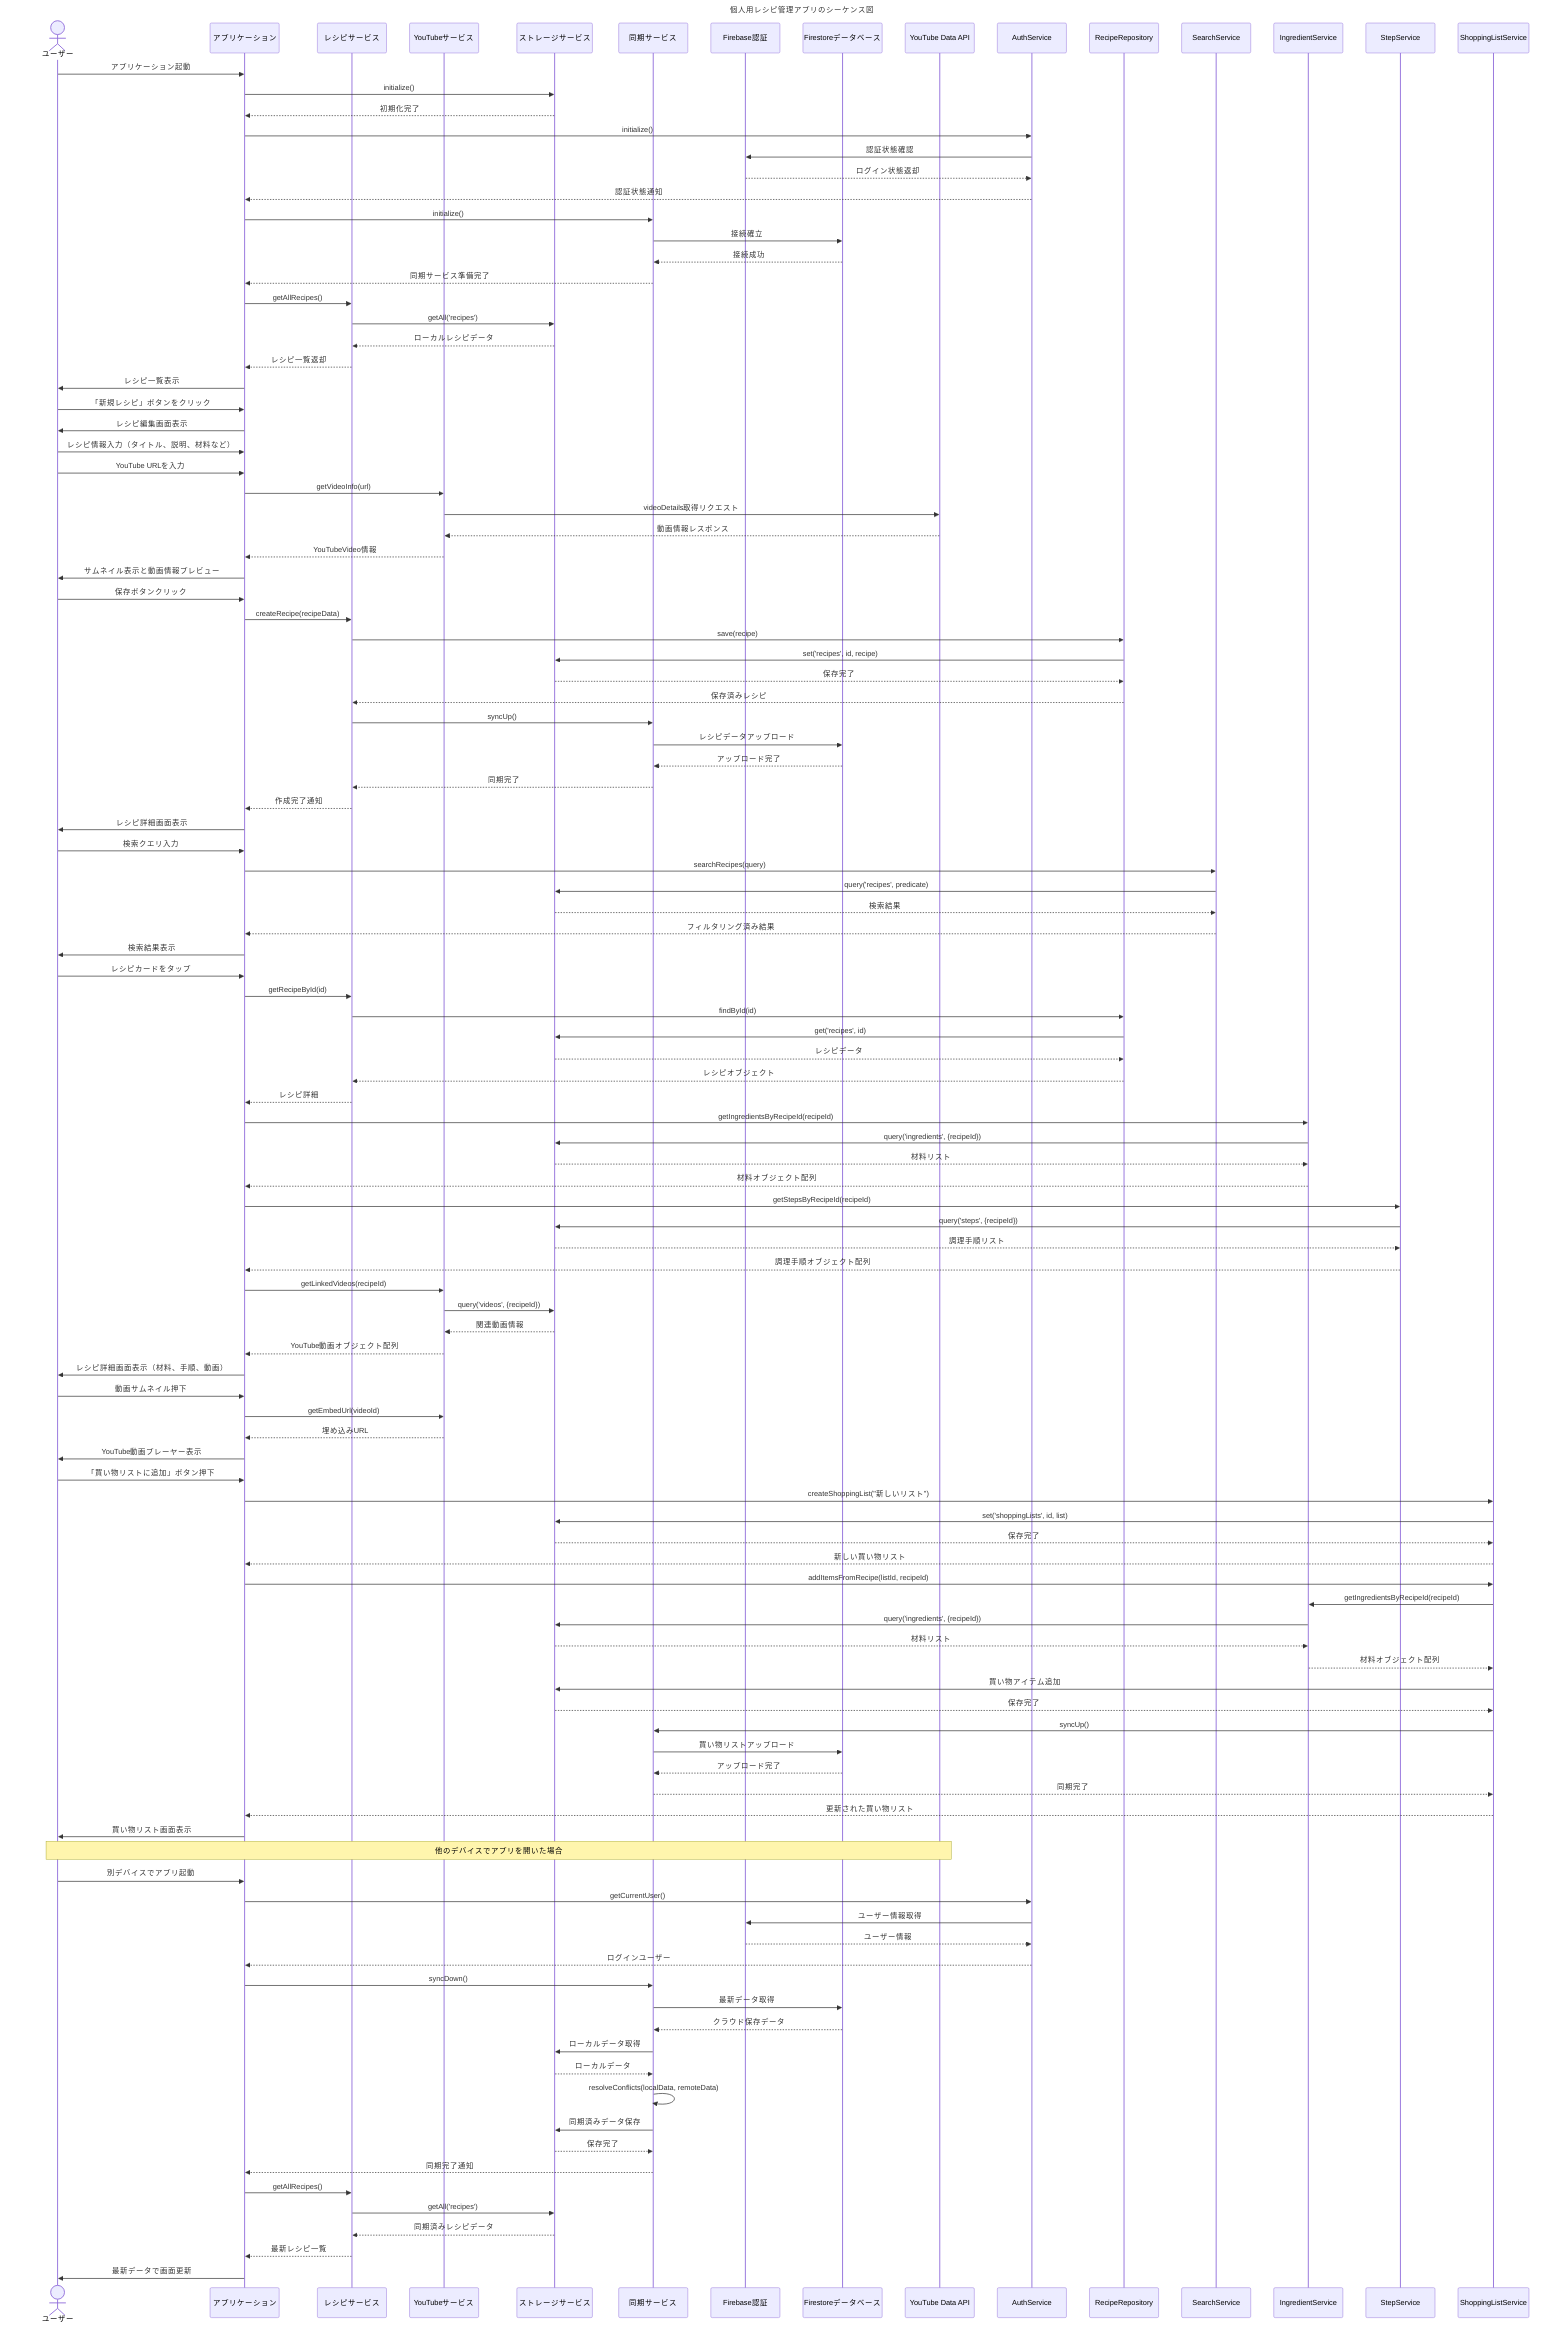sequenceDiagram
    title 個人用レシピ管理アプリのシーケンス図
    
    %% アクター定義
    actor User as ユーザー
    participant App as アプリケーション
    participant RecipeService as レシピサービス
    participant YouTubeService as YouTubeサービス
    participant StorageService as ストレージサービス
    participant SyncService as 同期サービス
    participant FirebaseAuth as Firebase認証
    participant FirebaseFirestore as Firestoreデータベース
    participant YouTubeAPI as YouTube Data API
    
    %% アプリケーション初期化フロー
    User->>App: アプリケーション起動
    App->>StorageService: initialize()
    StorageService-->>App: 初期化完了
    App->>AuthService: initialize()
    AuthService->>FirebaseAuth: 認証状態確認
    FirebaseAuth-->>AuthService: ログイン状態返却
    AuthService-->>App: 認証状態通知
    App->>SyncService: initialize()
    SyncService->>FirebaseFirestore: 接続確立
    FirebaseFirestore-->>SyncService: 接続成功
    SyncService-->>App: 同期サービス準備完了
    App->>RecipeService: getAllRecipes()
    RecipeService->>StorageService: getAll('recipes')
    StorageService-->>RecipeService: ローカルレシピデータ
    RecipeService-->>App: レシピ一覧返却
    App->>User: レシピ一覧表示
    
    %% 新規レシピ作成フロー
    User->>App: 「新規レシピ」ボタンをクリック
    App->>User: レシピ編集画面表示
    User->>App: レシピ情報入力（タイトル、説明、材料など）
    User->>App: YouTube URLを入力
    App->>YouTubeService: getVideoInfo(url)
    YouTubeService->>YouTubeAPI: videoDetails取得リクエスト
    YouTubeAPI-->>YouTubeService: 動画情報レスポンス
    YouTubeService-->>App: YouTubeVideo情報
    App->>User: サムネイル表示と動画情報プレビュー
    User->>App: 保存ボタンクリック
    App->>RecipeService: createRecipe(recipeData)
    RecipeService->>RecipeRepository: save(recipe)
    RecipeRepository->>StorageService: set('recipes', id, recipe)
    StorageService-->>RecipeRepository: 保存完了
    RecipeRepository-->>RecipeService: 保存済みレシピ
    RecipeService->>SyncService: syncUp()
    SyncService->>FirebaseFirestore: レシピデータアップロード
    FirebaseFirestore-->>SyncService: アップロード完了
    SyncService-->>RecipeService: 同期完了
    RecipeService-->>App: 作成完了通知
    App->>User: レシピ詳細画面表示
    
    %% レシピ検索フロー
    User->>App: 検索クエリ入力
    App->>SearchService: searchRecipes(query)
    SearchService->>StorageService: query('recipes', predicate)
    StorageService-->>SearchService: 検索結果
    SearchService-->>App: フィルタリング済み結果
    App->>User: 検索結果表示
    
    %% レシピ詳細閲覧フロー
    User->>App: レシピカードをタップ
    App->>RecipeService: getRecipeById(id)
    RecipeService->>RecipeRepository: findById(id)
    RecipeRepository->>StorageService: get('recipes', id)
    StorageService-->>RecipeRepository: レシピデータ
    RecipeRepository-->>RecipeService: レシピオブジェクト
    RecipeService-->>App: レシピ詳細
    App->>IngredientService: getIngredientsByRecipeId(recipeId)
    IngredientService->>StorageService: query('ingredients', {recipeId})
    StorageService-->>IngredientService: 材料リスト
    IngredientService-->>App: 材料オブジェクト配列
    App->>StepService: getStepsByRecipeId(recipeId)
    StepService->>StorageService: query('steps', {recipeId})
    StorageService-->>StepService: 調理手順リスト
    StepService-->>App: 調理手順オブジェクト配列
    App->>YouTubeService: getLinkedVideos(recipeId)
    YouTubeService->>StorageService: query('videos', {recipeId})
    StorageService-->>YouTubeService: 関連動画情報
    YouTubeService-->>App: YouTube動画オブジェクト配列
    App->>User: レシピ詳細画面表示（材料、手順、動画）
    
    %% YouTube動画再生フロー
    User->>App: 動画サムネイル押下
    App->>YouTubeService: getEmbedUrl(videoId)
    YouTubeService-->>App: 埋め込みURL
    App->>User: YouTube動画プレーヤー表示
    
    %% 買い物リスト作成フロー
    User->>App: 「買い物リストに追加」ボタン押下
    App->>ShoppingListService: createShoppingList("新しいリスト")
    ShoppingListService->>StorageService: set('shoppingLists', id, list)
    StorageService-->>ShoppingListService: 保存完了
    ShoppingListService-->>App: 新しい買い物リスト
    App->>ShoppingListService: addItemsFromRecipe(listId, recipeId)
    ShoppingListService->>IngredientService: getIngredientsByRecipeId(recipeId)
    IngredientService->>StorageService: query('ingredients', {recipeId})
    StorageService-->>IngredientService: 材料リスト
    IngredientService-->>ShoppingListService: 材料オブジェクト配列
    ShoppingListService->>StorageService: 買い物アイテム追加
    StorageService-->>ShoppingListService: 保存完了
    ShoppingListService->>SyncService: syncUp()
    SyncService->>FirebaseFirestore: 買い物リストアップロード
    FirebaseFirestore-->>SyncService: アップロード完了
    SyncService-->>ShoppingListService: 同期完了
    ShoppingListService-->>App: 更新された買い物リスト
    App->>User: 買い物リスト画面表示
    
    %% デバイス間同期フロー
    note over User,YouTubeAPI: 他のデバイスでアプリを開いた場合
    User->>App: 別デバイスでアプリ起動
    App->>AuthService: getCurrentUser()
    AuthService->>FirebaseAuth: ユーザー情報取得
    FirebaseAuth-->>AuthService: ユーザー情報
    AuthService-->>App: ログインユーザー
    App->>SyncService: syncDown()
    SyncService->>FirebaseFirestore: 最新データ取得
    FirebaseFirestore-->>SyncService: クラウド保存データ
    SyncService->>StorageService: ローカルデータ取得
    StorageService-->>SyncService: ローカルデータ
    SyncService->>SyncService: resolveConflicts(localData, remoteData)
    SyncService->>StorageService: 同期済みデータ保存
    StorageService-->>SyncService: 保存完了
    SyncService-->>App: 同期完了通知
    App->>RecipeService: getAllRecipes()
    RecipeService->>StorageService: getAll('recipes')
    StorageService-->>RecipeService: 同期済みレシピデータ
    RecipeService-->>App: 最新レシピ一覧
    App->>User: 最新データで画面更新